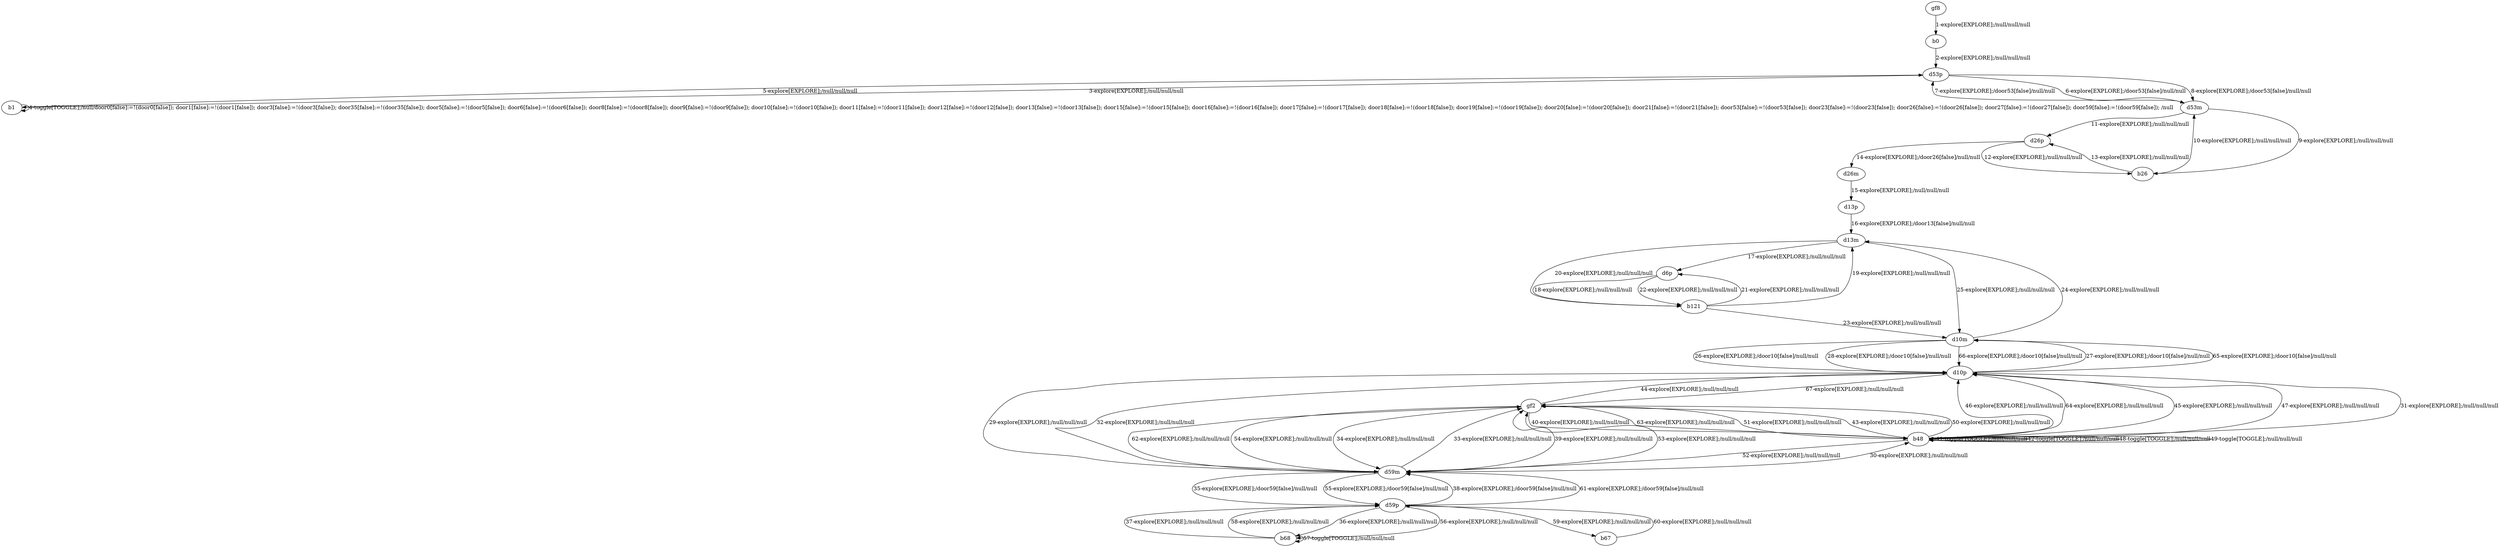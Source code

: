 # Total number of goals covered by this test: 2
# b68 --> b68
# b48 --> b48

digraph g {
"gf8" -> "b0" [label = "1-explore[EXPLORE];/null/null/null"];
"b0" -> "d53p" [label = "2-explore[EXPLORE];/null/null/null"];
"d53p" -> "b1" [label = "3-explore[EXPLORE];/null/null/null"];
"b1" -> "b1" [label = "4-toggle[TOGGLE];/null/door0[false]:=!(door0[false]); door1[false]:=!(door1[false]); door3[false]:=!(door3[false]); door35[false]:=!(door35[false]); door5[false]:=!(door5[false]); door6[false]:=!(door6[false]); door8[false]:=!(door8[false]); door9[false]:=!(door9[false]); door10[false]:=!(door10[false]); door11[false]:=!(door11[false]); door12[false]:=!(door12[false]); door13[false]:=!(door13[false]); door15[false]:=!(door15[false]); door16[false]:=!(door16[false]); door17[false]:=!(door17[false]); door18[false]:=!(door18[false]); door19[false]:=!(door19[false]); door20[false]:=!(door20[false]); door21[false]:=!(door21[false]); door53[false]:=!(door53[false]); door23[false]:=!(door23[false]); door26[false]:=!(door26[false]); door27[false]:=!(door27[false]); door59[false]:=!(door59[false]); /null"];
"b1" -> "d53p" [label = "5-explore[EXPLORE];/null/null/null"];
"d53p" -> "d53m" [label = "6-explore[EXPLORE];/door53[false]/null/null"];
"d53m" -> "d53p" [label = "7-explore[EXPLORE];/door53[false]/null/null"];
"d53p" -> "d53m" [label = "8-explore[EXPLORE];/door53[false]/null/null"];
"d53m" -> "b26" [label = "9-explore[EXPLORE];/null/null/null"];
"b26" -> "d53m" [label = "10-explore[EXPLORE];/null/null/null"];
"d53m" -> "d26p" [label = "11-explore[EXPLORE];/null/null/null"];
"d26p" -> "b26" [label = "12-explore[EXPLORE];/null/null/null"];
"b26" -> "d26p" [label = "13-explore[EXPLORE];/null/null/null"];
"d26p" -> "d26m" [label = "14-explore[EXPLORE];/door26[false]/null/null"];
"d26m" -> "d13p" [label = "15-explore[EXPLORE];/null/null/null"];
"d13p" -> "d13m" [label = "16-explore[EXPLORE];/door13[false]/null/null"];
"d13m" -> "d6p" [label = "17-explore[EXPLORE];/null/null/null"];
"d6p" -> "b121" [label = "18-explore[EXPLORE];/null/null/null"];
"b121" -> "d13m" [label = "19-explore[EXPLORE];/null/null/null"];
"d13m" -> "b121" [label = "20-explore[EXPLORE];/null/null/null"];
"b121" -> "d6p" [label = "21-explore[EXPLORE];/null/null/null"];
"d6p" -> "b121" [label = "22-explore[EXPLORE];/null/null/null"];
"b121" -> "d10m" [label = "23-explore[EXPLORE];/null/null/null"];
"d10m" -> "d13m" [label = "24-explore[EXPLORE];/null/null/null"];
"d13m" -> "d10m" [label = "25-explore[EXPLORE];/null/null/null"];
"d10m" -> "d10p" [label = "26-explore[EXPLORE];/door10[false]/null/null"];
"d10p" -> "d10m" [label = "27-explore[EXPLORE];/door10[false]/null/null"];
"d10m" -> "d10p" [label = "28-explore[EXPLORE];/door10[false]/null/null"];
"d10p" -> "d59m" [label = "29-explore[EXPLORE];/null/null/null"];
"d59m" -> "b48" [label = "30-explore[EXPLORE];/null/null/null"];
"b48" -> "d10p" [label = "31-explore[EXPLORE];/null/null/null"];
"d10p" -> "d59m" [label = "32-explore[EXPLORE];/null/null/null"];
"d59m" -> "gf2" [label = "33-explore[EXPLORE];/null/null/null"];
"gf2" -> "d59m" [label = "34-explore[EXPLORE];/null/null/null"];
"d59m" -> "d59p" [label = "35-explore[EXPLORE];/door59[false]/null/null"];
"d59p" -> "b68" [label = "36-explore[EXPLORE];/null/null/null"];
"b68" -> "d59p" [label = "37-explore[EXPLORE];/null/null/null"];
"d59p" -> "d59m" [label = "38-explore[EXPLORE];/door59[false]/null/null"];
"d59m" -> "gf2" [label = "39-explore[EXPLORE];/null/null/null"];
"gf2" -> "b48" [label = "40-explore[EXPLORE];/null/null/null"];
"b48" -> "b48" [label = "41-toggle[TOGGLE];/null/null/null"];
"b48" -> "b48" [label = "42-toggle[TOGGLE];/null/null/null"];
"b48" -> "gf2" [label = "43-explore[EXPLORE];/null/null/null"];
"gf2" -> "d10p" [label = "44-explore[EXPLORE];/null/null/null"];
"d10p" -> "b48" [label = "45-explore[EXPLORE];/null/null/null"];
"b48" -> "d10p" [label = "46-explore[EXPLORE];/null/null/null"];
"d10p" -> "b48" [label = "47-explore[EXPLORE];/null/null/null"];
"b48" -> "b48" [label = "48-toggle[TOGGLE];/null/null/null"];
"b48" -> "b48" [label = "49-toggle[TOGGLE];/null/null/null"];
"b48" -> "gf2" [label = "50-explore[EXPLORE];/null/null/null"];
"gf2" -> "b48" [label = "51-explore[EXPLORE];/null/null/null"];
"b48" -> "d59m" [label = "52-explore[EXPLORE];/null/null/null"];
"d59m" -> "gf2" [label = "53-explore[EXPLORE];/null/null/null"];
"gf2" -> "d59m" [label = "54-explore[EXPLORE];/null/null/null"];
"d59m" -> "d59p" [label = "55-explore[EXPLORE];/door59[false]/null/null"];
"d59p" -> "b68" [label = "56-explore[EXPLORE];/null/null/null"];
"b68" -> "b68" [label = "57-toggle[TOGGLE];/null/null/null"];
"b68" -> "d59p" [label = "58-explore[EXPLORE];/null/null/null"];
"d59p" -> "b67" [label = "59-explore[EXPLORE];/null/null/null"];
"b67" -> "d59p" [label = "60-explore[EXPLORE];/null/null/null"];
"d59p" -> "d59m" [label = "61-explore[EXPLORE];/door59[false]/null/null"];
"d59m" -> "gf2" [label = "62-explore[EXPLORE];/null/null/null"];
"gf2" -> "b48" [label = "63-explore[EXPLORE];/null/null/null"];
"b48" -> "d10p" [label = "64-explore[EXPLORE];/null/null/null"];
"d10p" -> "d10m" [label = "65-explore[EXPLORE];/door10[false]/null/null"];
"d10m" -> "d10p" [label = "66-explore[EXPLORE];/door10[false]/null/null"];
"d10p" -> "gf2" [label = "67-explore[EXPLORE];/null/null/null"];
}